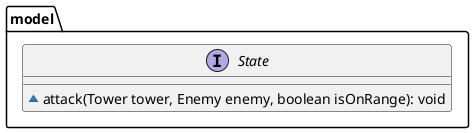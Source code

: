 @startuml
'https://plantuml.com/class-diagram

package model {
    interface State {
        ~ attack(Tower tower, Enemy enemy, boolean isOnRange): void
    }
}

@enduml